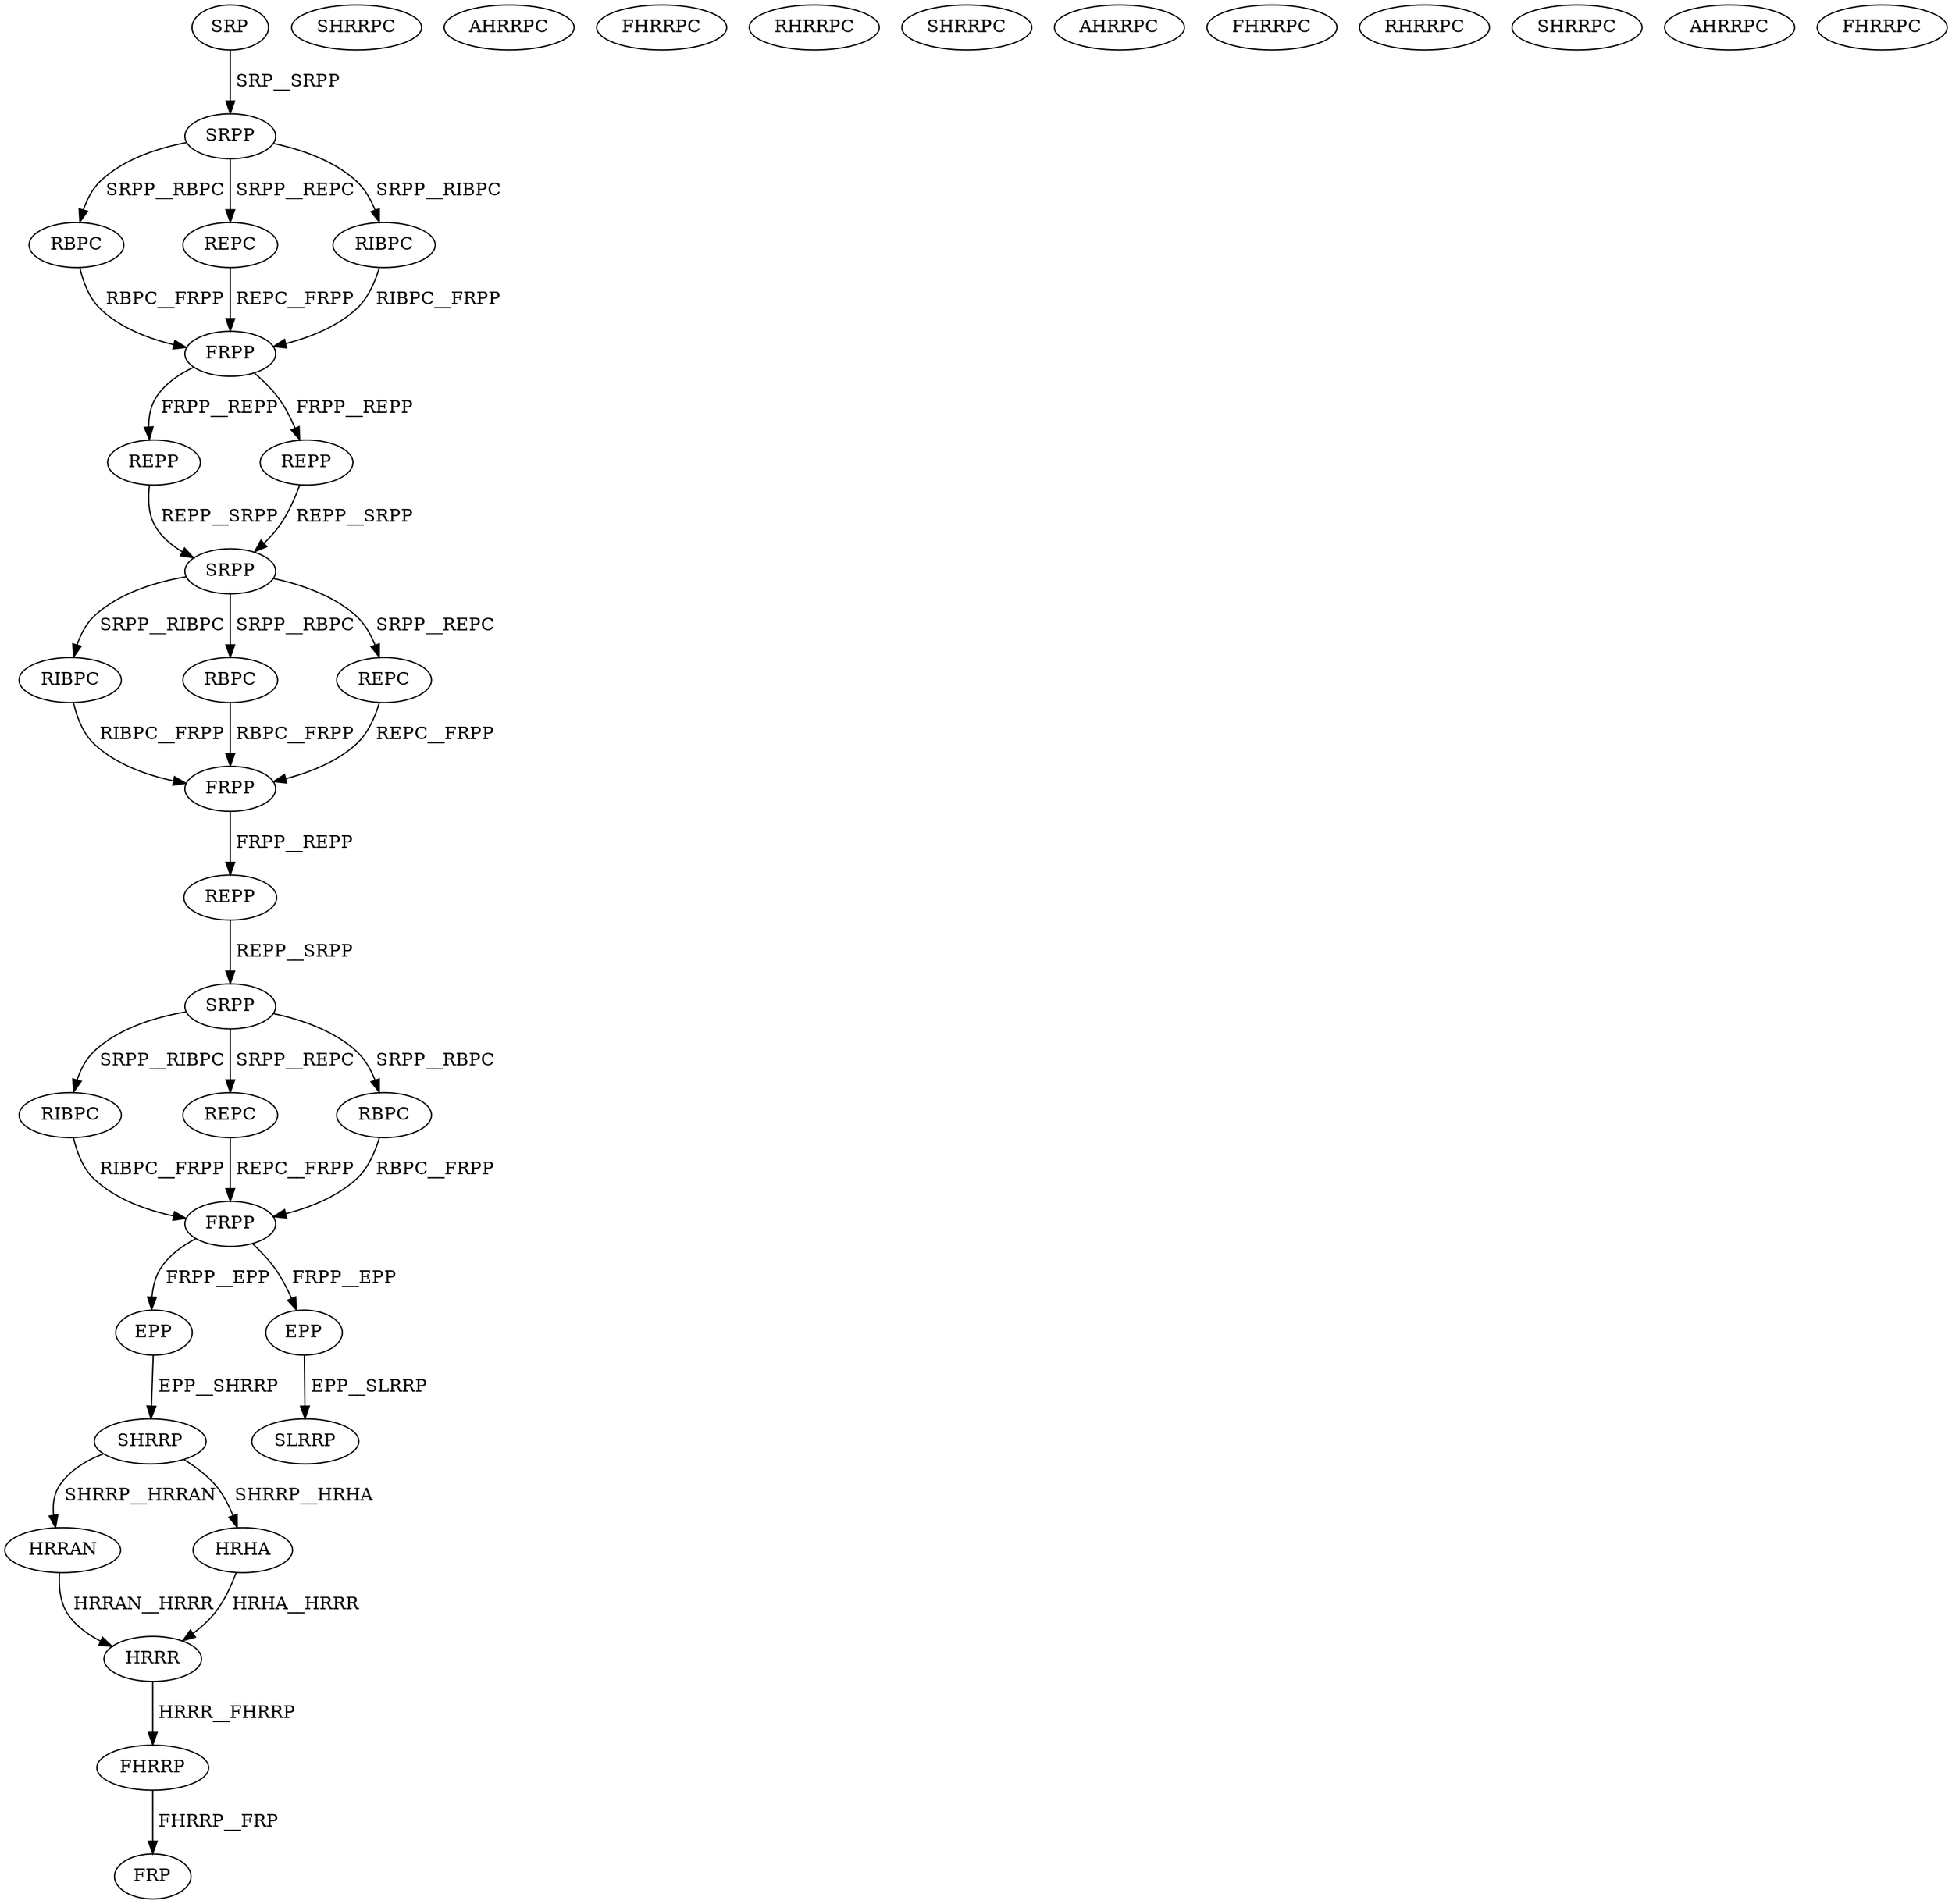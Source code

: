 digraph G { 
1 [label="SRP",color=black,fontcolor=black];
2 [label="SRPP",color=black,fontcolor=black];
3 [label="RBPC",color=black,fontcolor=black];
4 [label="REPC",color=black,fontcolor=black];
5 [label="RIBPC",color=black,fontcolor=black];
6 [label="FRPP",color=black,fontcolor=black];
7 [label="REPP",color=black,fontcolor=black];
8 [label="REPP",color=black,fontcolor=black];
9 [label="SRPP",color=black,fontcolor=black];
10 [label="RIBPC",color=black,fontcolor=black];
11 [label="RBPC",color=black,fontcolor=black];
12 [label="REPC",color=black,fontcolor=black];
13 [label="FRPP",color=black,fontcolor=black];
14 [label="REPP",color=black,fontcolor=black];
15 [label="SRPP",color=black,fontcolor=black];
16 [label="RIBPC",color=black,fontcolor=black];
17 [label="REPC",color=black,fontcolor=black];
18 [label="RBPC",color=black,fontcolor=black];
19 [label="FRPP",color=black,fontcolor=black];
20 [label="EPP",color=black,fontcolor=black];
21 [label="SHRRP",color=black,fontcolor=black];
22 [label="SHRRPC",color=black,fontcolor=black];
23 [label="HRRAN",color=black,fontcolor=black];
24 [label="AHRRPC",color=black,fontcolor=black];
25 [label="HRHA",color=black,fontcolor=black];
26 [label="FHRRPC",color=black,fontcolor=black];
27 [label="RHRRPC",color=black,fontcolor=black];
28 [label="SHRRPC",color=black,fontcolor=black];
29 [label="AHRRPC",color=black,fontcolor=black];
30 [label="FHRRPC",color=black,fontcolor=black];
31 [label="RHRRPC",color=black,fontcolor=black];
32 [label="SHRRPC",color=black,fontcolor=black];
33 [label="AHRRPC",color=black,fontcolor=black];
34 [label="FHRRPC",color=black,fontcolor=black];
35 [label="HRRR",color=black,fontcolor=black];
36 [label="FHRRP",color=black,fontcolor=black];
37 [label="FRP",color=black,fontcolor=black];
38 [label="EPP",color=black,fontcolor=black];
39 [label="SLRRP",color=black,fontcolor=black];
1->2[label=" SRP__SRPP",color=black,fontcolor=black];
2->3[label=" SRPP__RBPC",color=black,fontcolor=black];
2->4[label=" SRPP__REPC",color=black,fontcolor=black];
2->5[label=" SRPP__RIBPC",color=black,fontcolor=black];
3->6[label=" RBPC__FRPP",color=black,fontcolor=black];
4->6[label=" REPC__FRPP",color=black,fontcolor=black];
5->6[label=" RIBPC__FRPP",color=black,fontcolor=black];
6->7[label=" FRPP__REPP",color=black,fontcolor=black];
6->8[label=" FRPP__REPP",color=black,fontcolor=black];
7->9[label=" REPP__SRPP",color=black,fontcolor=black];
8->9[label=" REPP__SRPP",color=black,fontcolor=black];
9->10[label=" SRPP__RIBPC",color=black,fontcolor=black];
9->11[label=" SRPP__RBPC",color=black,fontcolor=black];
9->12[label=" SRPP__REPC",color=black,fontcolor=black];
10->13[label=" RIBPC__FRPP",color=black,fontcolor=black];
11->13[label=" RBPC__FRPP",color=black,fontcolor=black];
12->13[label=" REPC__FRPP",color=black,fontcolor=black];
13->14[label=" FRPP__REPP",color=black,fontcolor=black];
14->15[label=" REPP__SRPP",color=black,fontcolor=black];
15->16[label=" SRPP__RIBPC",color=black,fontcolor=black];
15->17[label=" SRPP__REPC",color=black,fontcolor=black];
15->18[label=" SRPP__RBPC",color=black,fontcolor=black];
16->19[label=" RIBPC__FRPP",color=black,fontcolor=black];
17->19[label=" REPC__FRPP",color=black,fontcolor=black];
18->19[label=" RBPC__FRPP",color=black,fontcolor=black];
19->20[label=" FRPP__EPP",color=black,fontcolor=black];
19->38[label=" FRPP__EPP",color=black,fontcolor=black];
20->21[label=" EPP__SHRRP",color=black,fontcolor=black];
21->23[label=" SHRRP__HRRAN",color=black,fontcolor=black];
21->25[label=" SHRRP__HRHA",color=black,fontcolor=black];
23->35[label=" HRRAN__HRRR",color=black,fontcolor=black];
25->35[label=" HRHA__HRRR",color=black,fontcolor=black];
35->36[label=" HRRR__FHRRP",color=black,fontcolor=black];
36->37[label=" FHRRP__FRP",color=black,fontcolor=black];
38->39[label=" EPP__SLRRP",color=black,fontcolor=black];
}
